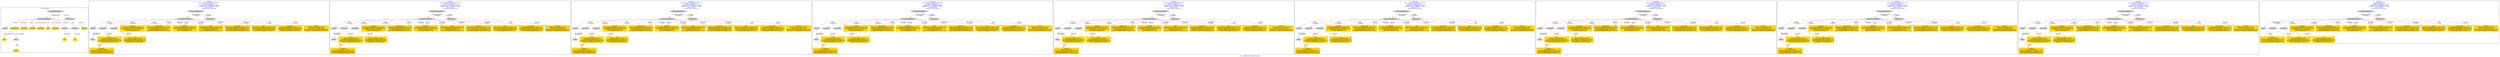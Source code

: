 digraph n0 {
fontcolor="blue"
remincross="true"
label="s14-s-california-african-american.json"
subgraph cluster_0 {
label="1-correct model"
n2[style="filled",color="white",fillcolor="lightgray",label="CulturalHeritageObject1"];
n3[style="filled",color="white",fillcolor="lightgray",label="Person1"];
n4[shape="plaintext",style="filled",fillcolor="gold",label="additionalInfo"];
n5[shape="plaintext",style="filled",fillcolor="gold",label="dimensions"];
n6[shape="plaintext",style="filled",fillcolor="gold",label="technique"];
n7[shape="plaintext",style="filled",fillcolor="gold",label="provenance"];
n8[shape="plaintext",style="filled",fillcolor="gold",label="title"];
n9[shape="plaintext",style="filled",fillcolor="gold",label="accessionId"];
n10[style="filled",color="white",fillcolor="lightgray",label="Concept1"];
n11[style="filled",color="white",fillcolor="lightgray",label="Document1"];
n12[shape="plaintext",style="filled",fillcolor="gold",label="artist"];
n13[style="filled",color="white",fillcolor="lightgray",label="Place1"];
n14[shape="plaintext",style="filled",fillcolor="gold",label="activeAt"];
n15[style="filled",color="white",fillcolor="lightgray",label="EuropeanaAggregation1"];
n16[style="filled",color="white",fillcolor="lightgray",label="WebResource1"];
n17[shape="plaintext",style="filled",fillcolor="gold",label="imageUrl"];
n18[shape="plaintext",style="filled",fillcolor="gold",label="type"];
n19[shape="plaintext",style="filled",fillcolor="gold",label="url"];
}
subgraph cluster_1 {
label="candidate 0\nlink coherence:0.7058823529411765\nnode coherence:0.75\nconfidence:0.7132809307374238\nmapping score:0.5786694011548988\ncost:214.97347\n-precision:0.65-recall:0.65"
n21[style="filled",color="white",fillcolor="lightgray",label="CulturalHeritageObject1"];
n22[style="filled",color="white",fillcolor="lightgray",label="Person1"];
n23[style="filled",color="white",fillcolor="lightgray",label="Document1"];
n24[style="filled",color="white",fillcolor="lightgray",label="Document2"];
n25[style="filled",color="white",fillcolor="lightgray",label="Place1"];
n26[style="filled",color="white",fillcolor="lightgray",label="EuropeanaAggregation1"];
n27[style="filled",color="white",fillcolor="lightgray",label="WebResource1"];
n28[shape="plaintext",style="filled",fillcolor="gold",label="technique\n[CulturalHeritageObject,medium,0.86]\n[CulturalHeritageObject,description,0.091]\n[WebResource,classLink,0.029]\n[Concept,prefLabel,0.02]"];
n29[shape="plaintext",style="filled",fillcolor="gold",label="additionalInfo\n[CulturalHeritageObject,description,0.515]\n[Person,biographicalInformation,0.331]\n[CulturalHeritageObject,title,0.093]\n[CulturalHeritageObject,provenance,0.061]"];
n30[shape="plaintext",style="filled",fillcolor="gold",label="dimensions\n[CulturalHeritageObject,extent,0.91]\n[CulturalHeritageObject,description,0.065]\n[Person,dateOfBirth,0.013]\n[Person,dateOfDeath,0.013]"];
n31[shape="plaintext",style="filled",fillcolor="gold",label="type\n[CulturalHeritageObject,description,0.275]\n[Person,biographicalInformation,0.273]\n[Concept,prefLabel,0.231]\n[CulturalHeritageObject,provenance,0.221]"];
n32[shape="plaintext",style="filled",fillcolor="gold",label="provenance\n[CulturalHeritageObject,provenance,0.675]\n[CulturalHeritageObject,description,0.244]\n[Person,biographicalInformation,0.062]\n[CulturalHeritageObject,rightsHolder,0.019]"];
n33[shape="plaintext",style="filled",fillcolor="gold",label="url\n[Document,classLink,0.965]\n[CulturalHeritageObject,extent,0.014]\n[Person,biographicalInformation,0.012]\n[WebResource,classLink,0.009]"];
n34[shape="plaintext",style="filled",fillcolor="gold",label="imageUrl\n[WebResource,classLink,0.963]\n[Document,classLink,0.018]\n[WebResource,columnSubClassOfLink,0.01]\n[Document,columnSubClassOfLink,0.009]"];
n35[shape="plaintext",style="filled",fillcolor="gold",label="artist\n[Document,classLink,0.86]\n[CulturalHeritageObject,title,0.054]\n[CulturalHeritageObject,description,0.052]\n[Person,nameOfThePerson,0.034]"];
n36[shape="plaintext",style="filled",fillcolor="gold",label="title\n[CulturalHeritageObject,description,0.575]\n[Person,biographicalInformation,0.329]\n[Document,columnSubClassOfLink,0.049]\n[CulturalHeritageObject,title,0.047]"];
n37[shape="plaintext",style="filled",fillcolor="gold",label="activeAt\n[Place,label,0.936]\n[CulturalHeritageObject,description,0.031]\n[Person,biographicalInformation,0.027]\n[CulturalHeritageObject,provenance,0.006]"];
n38[shape="plaintext",style="filled",fillcolor="gold",label="accessionId\n[CulturalHeritageObject,title,0.311]\n[CulturalHeritageObject,provenance,0.249]\n[Document,columnSubClassOfLink,0.22]\n[CulturalHeritageObject,extent,0.22]"];
}
subgraph cluster_2 {
label="candidate 1\nlink coherence:0.7058823529411765\nnode coherence:0.75\nconfidence:0.7132809307374238\nmapping score:0.5786694011548988\ncost:214.97347\n-precision:0.65-recall:0.65"
n40[style="filled",color="white",fillcolor="lightgray",label="CulturalHeritageObject1"];
n41[style="filled",color="white",fillcolor="lightgray",label="Person1"];
n42[style="filled",color="white",fillcolor="lightgray",label="Document1"];
n43[style="filled",color="white",fillcolor="lightgray",label="Document2"];
n44[style="filled",color="white",fillcolor="lightgray",label="Place2"];
n45[style="filled",color="white",fillcolor="lightgray",label="EuropeanaAggregation1"];
n46[style="filled",color="white",fillcolor="lightgray",label="WebResource1"];
n47[shape="plaintext",style="filled",fillcolor="gold",label="technique\n[CulturalHeritageObject,medium,0.86]\n[CulturalHeritageObject,description,0.091]\n[WebResource,classLink,0.029]\n[Concept,prefLabel,0.02]"];
n48[shape="plaintext",style="filled",fillcolor="gold",label="additionalInfo\n[CulturalHeritageObject,description,0.515]\n[Person,biographicalInformation,0.331]\n[CulturalHeritageObject,title,0.093]\n[CulturalHeritageObject,provenance,0.061]"];
n49[shape="plaintext",style="filled",fillcolor="gold",label="activeAt\n[Place,label,0.936]\n[CulturalHeritageObject,description,0.031]\n[Person,biographicalInformation,0.027]\n[CulturalHeritageObject,provenance,0.006]"];
n50[shape="plaintext",style="filled",fillcolor="gold",label="dimensions\n[CulturalHeritageObject,extent,0.91]\n[CulturalHeritageObject,description,0.065]\n[Person,dateOfBirth,0.013]\n[Person,dateOfDeath,0.013]"];
n51[shape="plaintext",style="filled",fillcolor="gold",label="type\n[CulturalHeritageObject,description,0.275]\n[Person,biographicalInformation,0.273]\n[Concept,prefLabel,0.231]\n[CulturalHeritageObject,provenance,0.221]"];
n52[shape="plaintext",style="filled",fillcolor="gold",label="provenance\n[CulturalHeritageObject,provenance,0.675]\n[CulturalHeritageObject,description,0.244]\n[Person,biographicalInformation,0.062]\n[CulturalHeritageObject,rightsHolder,0.019]"];
n53[shape="plaintext",style="filled",fillcolor="gold",label="url\n[Document,classLink,0.965]\n[CulturalHeritageObject,extent,0.014]\n[Person,biographicalInformation,0.012]\n[WebResource,classLink,0.009]"];
n54[shape="plaintext",style="filled",fillcolor="gold",label="imageUrl\n[WebResource,classLink,0.963]\n[Document,classLink,0.018]\n[WebResource,columnSubClassOfLink,0.01]\n[Document,columnSubClassOfLink,0.009]"];
n55[shape="plaintext",style="filled",fillcolor="gold",label="artist\n[Document,classLink,0.86]\n[CulturalHeritageObject,title,0.054]\n[CulturalHeritageObject,description,0.052]\n[Person,nameOfThePerson,0.034]"];
n56[shape="plaintext",style="filled",fillcolor="gold",label="title\n[CulturalHeritageObject,description,0.575]\n[Person,biographicalInformation,0.329]\n[Document,columnSubClassOfLink,0.049]\n[CulturalHeritageObject,title,0.047]"];
n57[shape="plaintext",style="filled",fillcolor="gold",label="accessionId\n[CulturalHeritageObject,title,0.311]\n[CulturalHeritageObject,provenance,0.249]\n[Document,columnSubClassOfLink,0.22]\n[CulturalHeritageObject,extent,0.22]"];
}
subgraph cluster_3 {
label="candidate 2\nlink coherence:0.7058823529411765\nnode coherence:0.75\nconfidence:0.7132809307374238\nmapping score:0.5786694011548988\ncost:214.97347\n-precision:0.65-recall:0.65"
n59[style="filled",color="white",fillcolor="lightgray",label="CulturalHeritageObject1"];
n60[style="filled",color="white",fillcolor="lightgray",label="Person1"];
n61[style="filled",color="white",fillcolor="lightgray",label="Document1"];
n62[style="filled",color="white",fillcolor="lightgray",label="Document2"];
n63[style="filled",color="white",fillcolor="lightgray",label="Place3"];
n64[style="filled",color="white",fillcolor="lightgray",label="EuropeanaAggregation1"];
n65[style="filled",color="white",fillcolor="lightgray",label="WebResource1"];
n66[shape="plaintext",style="filled",fillcolor="gold",label="technique\n[CulturalHeritageObject,medium,0.86]\n[CulturalHeritageObject,description,0.091]\n[WebResource,classLink,0.029]\n[Concept,prefLabel,0.02]"];
n67[shape="plaintext",style="filled",fillcolor="gold",label="additionalInfo\n[CulturalHeritageObject,description,0.515]\n[Person,biographicalInformation,0.331]\n[CulturalHeritageObject,title,0.093]\n[CulturalHeritageObject,provenance,0.061]"];
n68[shape="plaintext",style="filled",fillcolor="gold",label="dimensions\n[CulturalHeritageObject,extent,0.91]\n[CulturalHeritageObject,description,0.065]\n[Person,dateOfBirth,0.013]\n[Person,dateOfDeath,0.013]"];
n69[shape="plaintext",style="filled",fillcolor="gold",label="type\n[CulturalHeritageObject,description,0.275]\n[Person,biographicalInformation,0.273]\n[Concept,prefLabel,0.231]\n[CulturalHeritageObject,provenance,0.221]"];
n70[shape="plaintext",style="filled",fillcolor="gold",label="provenance\n[CulturalHeritageObject,provenance,0.675]\n[CulturalHeritageObject,description,0.244]\n[Person,biographicalInformation,0.062]\n[CulturalHeritageObject,rightsHolder,0.019]"];
n71[shape="plaintext",style="filled",fillcolor="gold",label="url\n[Document,classLink,0.965]\n[CulturalHeritageObject,extent,0.014]\n[Person,biographicalInformation,0.012]\n[WebResource,classLink,0.009]"];
n72[shape="plaintext",style="filled",fillcolor="gold",label="imageUrl\n[WebResource,classLink,0.963]\n[Document,classLink,0.018]\n[WebResource,columnSubClassOfLink,0.01]\n[Document,columnSubClassOfLink,0.009]"];
n73[shape="plaintext",style="filled",fillcolor="gold",label="artist\n[Document,classLink,0.86]\n[CulturalHeritageObject,title,0.054]\n[CulturalHeritageObject,description,0.052]\n[Person,nameOfThePerson,0.034]"];
n74[shape="plaintext",style="filled",fillcolor="gold",label="activeAt\n[Place,label,0.936]\n[CulturalHeritageObject,description,0.031]\n[Person,biographicalInformation,0.027]\n[CulturalHeritageObject,provenance,0.006]"];
n75[shape="plaintext",style="filled",fillcolor="gold",label="title\n[CulturalHeritageObject,description,0.575]\n[Person,biographicalInformation,0.329]\n[Document,columnSubClassOfLink,0.049]\n[CulturalHeritageObject,title,0.047]"];
n76[shape="plaintext",style="filled",fillcolor="gold",label="accessionId\n[CulturalHeritageObject,title,0.311]\n[CulturalHeritageObject,provenance,0.249]\n[Document,columnSubClassOfLink,0.22]\n[CulturalHeritageObject,extent,0.22]"];
}
subgraph cluster_4 {
label="candidate 3\nlink coherence:0.7058823529411765\nnode coherence:0.75\nconfidence:0.7132809307374238\nmapping score:0.5786694011548988\ncost:214.97347\n-precision:0.65-recall:0.65"
n78[style="filled",color="white",fillcolor="lightgray",label="CulturalHeritageObject1"];
n79[style="filled",color="white",fillcolor="lightgray",label="Person1"];
n80[style="filled",color="white",fillcolor="lightgray",label="Document1"];
n81[style="filled",color="white",fillcolor="lightgray",label="Document2"];
n82[style="filled",color="white",fillcolor="lightgray",label="Place4"];
n83[style="filled",color="white",fillcolor="lightgray",label="EuropeanaAggregation1"];
n84[style="filled",color="white",fillcolor="lightgray",label="WebResource1"];
n85[shape="plaintext",style="filled",fillcolor="gold",label="technique\n[CulturalHeritageObject,medium,0.86]\n[CulturalHeritageObject,description,0.091]\n[WebResource,classLink,0.029]\n[Concept,prefLabel,0.02]"];
n86[shape="plaintext",style="filled",fillcolor="gold",label="additionalInfo\n[CulturalHeritageObject,description,0.515]\n[Person,biographicalInformation,0.331]\n[CulturalHeritageObject,title,0.093]\n[CulturalHeritageObject,provenance,0.061]"];
n87[shape="plaintext",style="filled",fillcolor="gold",label="dimensions\n[CulturalHeritageObject,extent,0.91]\n[CulturalHeritageObject,description,0.065]\n[Person,dateOfBirth,0.013]\n[Person,dateOfDeath,0.013]"];
n88[shape="plaintext",style="filled",fillcolor="gold",label="type\n[CulturalHeritageObject,description,0.275]\n[Person,biographicalInformation,0.273]\n[Concept,prefLabel,0.231]\n[CulturalHeritageObject,provenance,0.221]"];
n89[shape="plaintext",style="filled",fillcolor="gold",label="provenance\n[CulturalHeritageObject,provenance,0.675]\n[CulturalHeritageObject,description,0.244]\n[Person,biographicalInformation,0.062]\n[CulturalHeritageObject,rightsHolder,0.019]"];
n90[shape="plaintext",style="filled",fillcolor="gold",label="url\n[Document,classLink,0.965]\n[CulturalHeritageObject,extent,0.014]\n[Person,biographicalInformation,0.012]\n[WebResource,classLink,0.009]"];
n91[shape="plaintext",style="filled",fillcolor="gold",label="imageUrl\n[WebResource,classLink,0.963]\n[Document,classLink,0.018]\n[WebResource,columnSubClassOfLink,0.01]\n[Document,columnSubClassOfLink,0.009]"];
n92[shape="plaintext",style="filled",fillcolor="gold",label="artist\n[Document,classLink,0.86]\n[CulturalHeritageObject,title,0.054]\n[CulturalHeritageObject,description,0.052]\n[Person,nameOfThePerson,0.034]"];
n93[shape="plaintext",style="filled",fillcolor="gold",label="title\n[CulturalHeritageObject,description,0.575]\n[Person,biographicalInformation,0.329]\n[Document,columnSubClassOfLink,0.049]\n[CulturalHeritageObject,title,0.047]"];
n94[shape="plaintext",style="filled",fillcolor="gold",label="activeAt\n[Place,label,0.936]\n[CulturalHeritageObject,description,0.031]\n[Person,biographicalInformation,0.027]\n[CulturalHeritageObject,provenance,0.006]"];
n95[shape="plaintext",style="filled",fillcolor="gold",label="accessionId\n[CulturalHeritageObject,title,0.311]\n[CulturalHeritageObject,provenance,0.249]\n[Document,columnSubClassOfLink,0.22]\n[CulturalHeritageObject,extent,0.22]"];
}
subgraph cluster_5 {
label="candidate 4\nlink coherence:0.7058823529411765\nnode coherence:0.75\nconfidence:0.7132809307374238\nmapping score:0.5786694011548988\ncost:214.97347\n-precision:0.65-recall:0.65"
n97[style="filled",color="white",fillcolor="lightgray",label="CulturalHeritageObject1"];
n98[style="filled",color="white",fillcolor="lightgray",label="Person1"];
n99[style="filled",color="white",fillcolor="lightgray",label="Document1"];
n100[style="filled",color="white",fillcolor="lightgray",label="Document2"];
n101[style="filled",color="white",fillcolor="lightgray",label="Place1"];
n102[style="filled",color="white",fillcolor="lightgray",label="EuropeanaAggregation1"];
n103[style="filled",color="white",fillcolor="lightgray",label="WebResource1"];
n104[shape="plaintext",style="filled",fillcolor="gold",label="technique\n[CulturalHeritageObject,medium,0.86]\n[CulturalHeritageObject,description,0.091]\n[WebResource,classLink,0.029]\n[Concept,prefLabel,0.02]"];
n105[shape="plaintext",style="filled",fillcolor="gold",label="additionalInfo\n[CulturalHeritageObject,description,0.515]\n[Person,biographicalInformation,0.331]\n[CulturalHeritageObject,title,0.093]\n[CulturalHeritageObject,provenance,0.061]"];
n106[shape="plaintext",style="filled",fillcolor="gold",label="dimensions\n[CulturalHeritageObject,extent,0.91]\n[CulturalHeritageObject,description,0.065]\n[Person,dateOfBirth,0.013]\n[Person,dateOfDeath,0.013]"];
n107[shape="plaintext",style="filled",fillcolor="gold",label="type\n[CulturalHeritageObject,description,0.275]\n[Person,biographicalInformation,0.273]\n[Concept,prefLabel,0.231]\n[CulturalHeritageObject,provenance,0.221]"];
n108[shape="plaintext",style="filled",fillcolor="gold",label="provenance\n[CulturalHeritageObject,provenance,0.675]\n[CulturalHeritageObject,description,0.244]\n[Person,biographicalInformation,0.062]\n[CulturalHeritageObject,rightsHolder,0.019]"];
n109[shape="plaintext",style="filled",fillcolor="gold",label="url\n[Document,classLink,0.965]\n[CulturalHeritageObject,extent,0.014]\n[Person,biographicalInformation,0.012]\n[WebResource,classLink,0.009]"];
n110[shape="plaintext",style="filled",fillcolor="gold",label="imageUrl\n[WebResource,classLink,0.963]\n[Document,classLink,0.018]\n[WebResource,columnSubClassOfLink,0.01]\n[Document,columnSubClassOfLink,0.009]"];
n111[shape="plaintext",style="filled",fillcolor="gold",label="artist\n[Document,classLink,0.86]\n[CulturalHeritageObject,title,0.054]\n[CulturalHeritageObject,description,0.052]\n[Person,nameOfThePerson,0.034]"];
n112[shape="plaintext",style="filled",fillcolor="gold",label="title\n[CulturalHeritageObject,description,0.575]\n[Person,biographicalInformation,0.329]\n[Document,columnSubClassOfLink,0.049]\n[CulturalHeritageObject,title,0.047]"];
n113[shape="plaintext",style="filled",fillcolor="gold",label="activeAt\n[Place,label,0.936]\n[CulturalHeritageObject,description,0.031]\n[Person,biographicalInformation,0.027]\n[CulturalHeritageObject,provenance,0.006]"];
n114[shape="plaintext",style="filled",fillcolor="gold",label="accessionId\n[CulturalHeritageObject,title,0.311]\n[CulturalHeritageObject,provenance,0.249]\n[Document,columnSubClassOfLink,0.22]\n[CulturalHeritageObject,extent,0.22]"];
}
subgraph cluster_6 {
label="candidate 5\nlink coherence:0.7058823529411765\nnode coherence:0.75\nconfidence:0.7132809307374238\nmapping score:0.5786694011548988\ncost:214.97379\n-precision:0.65-recall:0.65"
n116[style="filled",color="white",fillcolor="lightgray",label="CulturalHeritageObject1"];
n117[style="filled",color="white",fillcolor="lightgray",label="Person1"];
n118[style="filled",color="white",fillcolor="lightgray",label="Document1"];
n119[style="filled",color="white",fillcolor="lightgray",label="Document2"];
n120[style="filled",color="white",fillcolor="lightgray",label="Place1"];
n121[style="filled",color="white",fillcolor="lightgray",label="EuropeanaAggregation1"];
n122[style="filled",color="white",fillcolor="lightgray",label="WebResource2"];
n123[shape="plaintext",style="filled",fillcolor="gold",label="technique\n[CulturalHeritageObject,medium,0.86]\n[CulturalHeritageObject,description,0.091]\n[WebResource,classLink,0.029]\n[Concept,prefLabel,0.02]"];
n124[shape="plaintext",style="filled",fillcolor="gold",label="additionalInfo\n[CulturalHeritageObject,description,0.515]\n[Person,biographicalInformation,0.331]\n[CulturalHeritageObject,title,0.093]\n[CulturalHeritageObject,provenance,0.061]"];
n125[shape="plaintext",style="filled",fillcolor="gold",label="dimensions\n[CulturalHeritageObject,extent,0.91]\n[CulturalHeritageObject,description,0.065]\n[Person,dateOfBirth,0.013]\n[Person,dateOfDeath,0.013]"];
n126[shape="plaintext",style="filled",fillcolor="gold",label="type\n[CulturalHeritageObject,description,0.275]\n[Person,biographicalInformation,0.273]\n[Concept,prefLabel,0.231]\n[CulturalHeritageObject,provenance,0.221]"];
n127[shape="plaintext",style="filled",fillcolor="gold",label="provenance\n[CulturalHeritageObject,provenance,0.675]\n[CulturalHeritageObject,description,0.244]\n[Person,biographicalInformation,0.062]\n[CulturalHeritageObject,rightsHolder,0.019]"];
n128[shape="plaintext",style="filled",fillcolor="gold",label="url\n[Document,classLink,0.965]\n[CulturalHeritageObject,extent,0.014]\n[Person,biographicalInformation,0.012]\n[WebResource,classLink,0.009]"];
n129[shape="plaintext",style="filled",fillcolor="gold",label="artist\n[Document,classLink,0.86]\n[CulturalHeritageObject,title,0.054]\n[CulturalHeritageObject,description,0.052]\n[Person,nameOfThePerson,0.034]"];
n130[shape="plaintext",style="filled",fillcolor="gold",label="imageUrl\n[WebResource,classLink,0.963]\n[Document,classLink,0.018]\n[WebResource,columnSubClassOfLink,0.01]\n[Document,columnSubClassOfLink,0.009]"];
n131[shape="plaintext",style="filled",fillcolor="gold",label="title\n[CulturalHeritageObject,description,0.575]\n[Person,biographicalInformation,0.329]\n[Document,columnSubClassOfLink,0.049]\n[CulturalHeritageObject,title,0.047]"];
n132[shape="plaintext",style="filled",fillcolor="gold",label="activeAt\n[Place,label,0.936]\n[CulturalHeritageObject,description,0.031]\n[Person,biographicalInformation,0.027]\n[CulturalHeritageObject,provenance,0.006]"];
n133[shape="plaintext",style="filled",fillcolor="gold",label="accessionId\n[CulturalHeritageObject,title,0.311]\n[CulturalHeritageObject,provenance,0.249]\n[Document,columnSubClassOfLink,0.22]\n[CulturalHeritageObject,extent,0.22]"];
}
subgraph cluster_7 {
label="candidate 6\nlink coherence:0.7058823529411765\nnode coherence:0.75\nconfidence:0.7132809307374238\nmapping score:0.5786694011548988\ncost:214.97379\n-precision:0.65-recall:0.65"
n135[style="filled",color="white",fillcolor="lightgray",label="CulturalHeritageObject1"];
n136[style="filled",color="white",fillcolor="lightgray",label="Person1"];
n137[style="filled",color="white",fillcolor="lightgray",label="Document1"];
n138[style="filled",color="white",fillcolor="lightgray",label="Document2"];
n139[style="filled",color="white",fillcolor="lightgray",label="Place2"];
n140[style="filled",color="white",fillcolor="lightgray",label="EuropeanaAggregation1"];
n141[style="filled",color="white",fillcolor="lightgray",label="WebResource2"];
n142[shape="plaintext",style="filled",fillcolor="gold",label="technique\n[CulturalHeritageObject,medium,0.86]\n[CulturalHeritageObject,description,0.091]\n[WebResource,classLink,0.029]\n[Concept,prefLabel,0.02]"];
n143[shape="plaintext",style="filled",fillcolor="gold",label="additionalInfo\n[CulturalHeritageObject,description,0.515]\n[Person,biographicalInformation,0.331]\n[CulturalHeritageObject,title,0.093]\n[CulturalHeritageObject,provenance,0.061]"];
n144[shape="plaintext",style="filled",fillcolor="gold",label="activeAt\n[Place,label,0.936]\n[CulturalHeritageObject,description,0.031]\n[Person,biographicalInformation,0.027]\n[CulturalHeritageObject,provenance,0.006]"];
n145[shape="plaintext",style="filled",fillcolor="gold",label="dimensions\n[CulturalHeritageObject,extent,0.91]\n[CulturalHeritageObject,description,0.065]\n[Person,dateOfBirth,0.013]\n[Person,dateOfDeath,0.013]"];
n146[shape="plaintext",style="filled",fillcolor="gold",label="type\n[CulturalHeritageObject,description,0.275]\n[Person,biographicalInformation,0.273]\n[Concept,prefLabel,0.231]\n[CulturalHeritageObject,provenance,0.221]"];
n147[shape="plaintext",style="filled",fillcolor="gold",label="provenance\n[CulturalHeritageObject,provenance,0.675]\n[CulturalHeritageObject,description,0.244]\n[Person,biographicalInformation,0.062]\n[CulturalHeritageObject,rightsHolder,0.019]"];
n148[shape="plaintext",style="filled",fillcolor="gold",label="url\n[Document,classLink,0.965]\n[CulturalHeritageObject,extent,0.014]\n[Person,biographicalInformation,0.012]\n[WebResource,classLink,0.009]"];
n149[shape="plaintext",style="filled",fillcolor="gold",label="artist\n[Document,classLink,0.86]\n[CulturalHeritageObject,title,0.054]\n[CulturalHeritageObject,description,0.052]\n[Person,nameOfThePerson,0.034]"];
n150[shape="plaintext",style="filled",fillcolor="gold",label="imageUrl\n[WebResource,classLink,0.963]\n[Document,classLink,0.018]\n[WebResource,columnSubClassOfLink,0.01]\n[Document,columnSubClassOfLink,0.009]"];
n151[shape="plaintext",style="filled",fillcolor="gold",label="title\n[CulturalHeritageObject,description,0.575]\n[Person,biographicalInformation,0.329]\n[Document,columnSubClassOfLink,0.049]\n[CulturalHeritageObject,title,0.047]"];
n152[shape="plaintext",style="filled",fillcolor="gold",label="accessionId\n[CulturalHeritageObject,title,0.311]\n[CulturalHeritageObject,provenance,0.249]\n[Document,columnSubClassOfLink,0.22]\n[CulturalHeritageObject,extent,0.22]"];
}
subgraph cluster_8 {
label="candidate 7\nlink coherence:0.7058823529411765\nnode coherence:0.75\nconfidence:0.7132809307374238\nmapping score:0.5786694011548988\ncost:214.97379\n-precision:0.65-recall:0.65"
n154[style="filled",color="white",fillcolor="lightgray",label="CulturalHeritageObject1"];
n155[style="filled",color="white",fillcolor="lightgray",label="Person1"];
n156[style="filled",color="white",fillcolor="lightgray",label="Document1"];
n157[style="filled",color="white",fillcolor="lightgray",label="Document2"];
n158[style="filled",color="white",fillcolor="lightgray",label="Place3"];
n159[style="filled",color="white",fillcolor="lightgray",label="EuropeanaAggregation1"];
n160[style="filled",color="white",fillcolor="lightgray",label="WebResource2"];
n161[shape="plaintext",style="filled",fillcolor="gold",label="technique\n[CulturalHeritageObject,medium,0.86]\n[CulturalHeritageObject,description,0.091]\n[WebResource,classLink,0.029]\n[Concept,prefLabel,0.02]"];
n162[shape="plaintext",style="filled",fillcolor="gold",label="additionalInfo\n[CulturalHeritageObject,description,0.515]\n[Person,biographicalInformation,0.331]\n[CulturalHeritageObject,title,0.093]\n[CulturalHeritageObject,provenance,0.061]"];
n163[shape="plaintext",style="filled",fillcolor="gold",label="dimensions\n[CulturalHeritageObject,extent,0.91]\n[CulturalHeritageObject,description,0.065]\n[Person,dateOfBirth,0.013]\n[Person,dateOfDeath,0.013]"];
n164[shape="plaintext",style="filled",fillcolor="gold",label="type\n[CulturalHeritageObject,description,0.275]\n[Person,biographicalInformation,0.273]\n[Concept,prefLabel,0.231]\n[CulturalHeritageObject,provenance,0.221]"];
n165[shape="plaintext",style="filled",fillcolor="gold",label="provenance\n[CulturalHeritageObject,provenance,0.675]\n[CulturalHeritageObject,description,0.244]\n[Person,biographicalInformation,0.062]\n[CulturalHeritageObject,rightsHolder,0.019]"];
n166[shape="plaintext",style="filled",fillcolor="gold",label="url\n[Document,classLink,0.965]\n[CulturalHeritageObject,extent,0.014]\n[Person,biographicalInformation,0.012]\n[WebResource,classLink,0.009]"];
n167[shape="plaintext",style="filled",fillcolor="gold",label="artist\n[Document,classLink,0.86]\n[CulturalHeritageObject,title,0.054]\n[CulturalHeritageObject,description,0.052]\n[Person,nameOfThePerson,0.034]"];
n168[shape="plaintext",style="filled",fillcolor="gold",label="activeAt\n[Place,label,0.936]\n[CulturalHeritageObject,description,0.031]\n[Person,biographicalInformation,0.027]\n[CulturalHeritageObject,provenance,0.006]"];
n169[shape="plaintext",style="filled",fillcolor="gold",label="imageUrl\n[WebResource,classLink,0.963]\n[Document,classLink,0.018]\n[WebResource,columnSubClassOfLink,0.01]\n[Document,columnSubClassOfLink,0.009]"];
n170[shape="plaintext",style="filled",fillcolor="gold",label="title\n[CulturalHeritageObject,description,0.575]\n[Person,biographicalInformation,0.329]\n[Document,columnSubClassOfLink,0.049]\n[CulturalHeritageObject,title,0.047]"];
n171[shape="plaintext",style="filled",fillcolor="gold",label="accessionId\n[CulturalHeritageObject,title,0.311]\n[CulturalHeritageObject,provenance,0.249]\n[Document,columnSubClassOfLink,0.22]\n[CulturalHeritageObject,extent,0.22]"];
}
subgraph cluster_9 {
label="candidate 8\nlink coherence:0.7058823529411765\nnode coherence:0.75\nconfidence:0.7132809307374238\nmapping score:0.5786694011548988\ncost:214.97379\n-precision:0.65-recall:0.65"
n173[style="filled",color="white",fillcolor="lightgray",label="CulturalHeritageObject1"];
n174[style="filled",color="white",fillcolor="lightgray",label="Person1"];
n175[style="filled",color="white",fillcolor="lightgray",label="Document1"];
n176[style="filled",color="white",fillcolor="lightgray",label="Document2"];
n177[style="filled",color="white",fillcolor="lightgray",label="Place4"];
n178[style="filled",color="white",fillcolor="lightgray",label="EuropeanaAggregation1"];
n179[style="filled",color="white",fillcolor="lightgray",label="WebResource2"];
n180[shape="plaintext",style="filled",fillcolor="gold",label="technique\n[CulturalHeritageObject,medium,0.86]\n[CulturalHeritageObject,description,0.091]\n[WebResource,classLink,0.029]\n[Concept,prefLabel,0.02]"];
n181[shape="plaintext",style="filled",fillcolor="gold",label="additionalInfo\n[CulturalHeritageObject,description,0.515]\n[Person,biographicalInformation,0.331]\n[CulturalHeritageObject,title,0.093]\n[CulturalHeritageObject,provenance,0.061]"];
n182[shape="plaintext",style="filled",fillcolor="gold",label="dimensions\n[CulturalHeritageObject,extent,0.91]\n[CulturalHeritageObject,description,0.065]\n[Person,dateOfBirth,0.013]\n[Person,dateOfDeath,0.013]"];
n183[shape="plaintext",style="filled",fillcolor="gold",label="type\n[CulturalHeritageObject,description,0.275]\n[Person,biographicalInformation,0.273]\n[Concept,prefLabel,0.231]\n[CulturalHeritageObject,provenance,0.221]"];
n184[shape="plaintext",style="filled",fillcolor="gold",label="provenance\n[CulturalHeritageObject,provenance,0.675]\n[CulturalHeritageObject,description,0.244]\n[Person,biographicalInformation,0.062]\n[CulturalHeritageObject,rightsHolder,0.019]"];
n185[shape="plaintext",style="filled",fillcolor="gold",label="url\n[Document,classLink,0.965]\n[CulturalHeritageObject,extent,0.014]\n[Person,biographicalInformation,0.012]\n[WebResource,classLink,0.009]"];
n186[shape="plaintext",style="filled",fillcolor="gold",label="artist\n[Document,classLink,0.86]\n[CulturalHeritageObject,title,0.054]\n[CulturalHeritageObject,description,0.052]\n[Person,nameOfThePerson,0.034]"];
n187[shape="plaintext",style="filled",fillcolor="gold",label="imageUrl\n[WebResource,classLink,0.963]\n[Document,classLink,0.018]\n[WebResource,columnSubClassOfLink,0.01]\n[Document,columnSubClassOfLink,0.009]"];
n188[shape="plaintext",style="filled",fillcolor="gold",label="title\n[CulturalHeritageObject,description,0.575]\n[Person,biographicalInformation,0.329]\n[Document,columnSubClassOfLink,0.049]\n[CulturalHeritageObject,title,0.047]"];
n189[shape="plaintext",style="filled",fillcolor="gold",label="activeAt\n[Place,label,0.936]\n[CulturalHeritageObject,description,0.031]\n[Person,biographicalInformation,0.027]\n[CulturalHeritageObject,provenance,0.006]"];
n190[shape="plaintext",style="filled",fillcolor="gold",label="accessionId\n[CulturalHeritageObject,title,0.311]\n[CulturalHeritageObject,provenance,0.249]\n[Document,columnSubClassOfLink,0.22]\n[CulturalHeritageObject,extent,0.22]"];
}
subgraph cluster_10 {
label="candidate 9\nlink coherence:0.6875\nnode coherence:0.75\nconfidence:0.7132809307374238\nmapping score:0.5786694011548988\ncost:213.98321\n-precision:0.62-recall:0.59"
n192[style="filled",color="white",fillcolor="lightgray",label="CulturalHeritageObject1"];
n193[style="filled",color="white",fillcolor="lightgray",label="Place1"];
n194[style="filled",color="white",fillcolor="lightgray",label="Document1"];
n195[style="filled",color="white",fillcolor="lightgray",label="Document2"];
n196[style="filled",color="white",fillcolor="lightgray",label="EuropeanaAggregation1"];
n197[style="filled",color="white",fillcolor="lightgray",label="WebResource1"];
n198[shape="plaintext",style="filled",fillcolor="gold",label="technique\n[CulturalHeritageObject,medium,0.86]\n[CulturalHeritageObject,description,0.091]\n[WebResource,classLink,0.029]\n[Concept,prefLabel,0.02]"];
n199[shape="plaintext",style="filled",fillcolor="gold",label="additionalInfo\n[CulturalHeritageObject,description,0.515]\n[Person,biographicalInformation,0.331]\n[CulturalHeritageObject,title,0.093]\n[CulturalHeritageObject,provenance,0.061]"];
n200[shape="plaintext",style="filled",fillcolor="gold",label="dimensions\n[CulturalHeritageObject,extent,0.91]\n[CulturalHeritageObject,description,0.065]\n[Person,dateOfBirth,0.013]\n[Person,dateOfDeath,0.013]"];
n201[shape="plaintext",style="filled",fillcolor="gold",label="type\n[CulturalHeritageObject,description,0.275]\n[Person,biographicalInformation,0.273]\n[Concept,prefLabel,0.231]\n[CulturalHeritageObject,provenance,0.221]"];
n202[shape="plaintext",style="filled",fillcolor="gold",label="provenance\n[CulturalHeritageObject,provenance,0.675]\n[CulturalHeritageObject,description,0.244]\n[Person,biographicalInformation,0.062]\n[CulturalHeritageObject,rightsHolder,0.019]"];
n203[shape="plaintext",style="filled",fillcolor="gold",label="url\n[Document,classLink,0.965]\n[CulturalHeritageObject,extent,0.014]\n[Person,biographicalInformation,0.012]\n[WebResource,classLink,0.009]"];
n204[shape="plaintext",style="filled",fillcolor="gold",label="imageUrl\n[WebResource,classLink,0.963]\n[Document,classLink,0.018]\n[WebResource,columnSubClassOfLink,0.01]\n[Document,columnSubClassOfLink,0.009]"];
n205[shape="plaintext",style="filled",fillcolor="gold",label="artist\n[Document,classLink,0.86]\n[CulturalHeritageObject,title,0.054]\n[CulturalHeritageObject,description,0.052]\n[Person,nameOfThePerson,0.034]"];
n206[shape="plaintext",style="filled",fillcolor="gold",label="title\n[CulturalHeritageObject,description,0.575]\n[Person,biographicalInformation,0.329]\n[Document,columnSubClassOfLink,0.049]\n[CulturalHeritageObject,title,0.047]"];
n207[shape="plaintext",style="filled",fillcolor="gold",label="activeAt\n[Place,label,0.936]\n[CulturalHeritageObject,description,0.031]\n[Person,biographicalInformation,0.027]\n[CulturalHeritageObject,provenance,0.006]"];
n208[shape="plaintext",style="filled",fillcolor="gold",label="accessionId\n[CulturalHeritageObject,title,0.311]\n[CulturalHeritageObject,provenance,0.249]\n[Document,columnSubClassOfLink,0.22]\n[CulturalHeritageObject,extent,0.22]"];
}
n2 -> n3[color="brown",fontcolor="black",label="creator"]
n2 -> n4[color="brown",fontcolor="black",label="description"]
n2 -> n5[color="brown",fontcolor="black",label="extent"]
n2 -> n6[color="brown",fontcolor="black",label="medium"]
n2 -> n7[color="brown",fontcolor="black",label="provenance"]
n2 -> n8[color="brown",fontcolor="black",label="title"]
n2 -> n9[color="brown",fontcolor="black",label="accessionNumber"]
n2 -> n10[color="brown",fontcolor="black",label="hasType"]
n2 -> n11[color="brown",fontcolor="black",label="page"]
n3 -> n12[color="brown",fontcolor="black",label="nameOfThePerson"]
n3 -> n13[color="brown",fontcolor="black",label="associatedPlace"]
n13 -> n14[color="brown",fontcolor="black",label="label"]
n15 -> n2[color="brown",fontcolor="black",label="aggregatedCHO"]
n15 -> n16[color="brown",fontcolor="black",label="hasView"]
n16 -> n17[color="brown",fontcolor="black",label="classLink"]
n10 -> n18[color="brown",fontcolor="black",label="prefLabel"]
n11 -> n19[color="brown",fontcolor="black",label="classLink"]
n21 -> n22[color="brown",fontcolor="black",label="creator\nw=0.99302"]
n21 -> n23[color="brown",fontcolor="black",label="page\nw=0.99765"]
n21 -> n24[color="brown",fontcolor="black",label="page\nw=0.99765"]
n22 -> n25[color="brown",fontcolor="black",label="placeOfBirth\nw=0.99713"]
n26 -> n21[color="brown",fontcolor="black",label="aggregatedCHO\nw=0.99421"]
n26 -> n27[color="brown",fontcolor="black",label="hasView\nw=0.99381"]
n21 -> n28[color="brown",fontcolor="black",label="medium\nw=1.0"]
n21 -> n29[color="brown",fontcolor="black",label="description\nw=1.0"]
n21 -> n30[color="brown",fontcolor="black",label="extent\nw=1.0"]
n21 -> n31[color="brown",fontcolor="black",label="description\nw=100.0"]
n21 -> n32[color="brown",fontcolor="black",label="provenance\nw=1.0"]
n24 -> n33[color="brown",fontcolor="black",label="classLink\nw=1.0"]
n27 -> n34[color="brown",fontcolor="black",label="classLink\nw=1.0"]
n23 -> n35[color="brown",fontcolor="black",label="classLink\nw=1.0"]
n21 -> n36[color="brown",fontcolor="black",label="description\nw=100.0"]
n25 -> n37[color="brown",fontcolor="black",label="label\nw=1.0"]
n21 -> n38[color="brown",fontcolor="black",label="title\nw=1.0"]
n40 -> n41[color="brown",fontcolor="black",label="creator\nw=0.99302"]
n40 -> n42[color="brown",fontcolor="black",label="page\nw=0.99765"]
n40 -> n43[color="brown",fontcolor="black",label="page\nw=0.99765"]
n41 -> n44[color="brown",fontcolor="black",label="placeOfBirth\nw=0.99713"]
n45 -> n40[color="brown",fontcolor="black",label="aggregatedCHO\nw=0.99421"]
n45 -> n46[color="brown",fontcolor="black",label="hasView\nw=0.99381"]
n40 -> n47[color="brown",fontcolor="black",label="medium\nw=1.0"]
n40 -> n48[color="brown",fontcolor="black",label="description\nw=1.0"]
n44 -> n49[color="brown",fontcolor="black",label="label\nw=1.0"]
n40 -> n50[color="brown",fontcolor="black",label="extent\nw=1.0"]
n40 -> n51[color="brown",fontcolor="black",label="description\nw=100.0"]
n40 -> n52[color="brown",fontcolor="black",label="provenance\nw=1.0"]
n43 -> n53[color="brown",fontcolor="black",label="classLink\nw=1.0"]
n46 -> n54[color="brown",fontcolor="black",label="classLink\nw=1.0"]
n42 -> n55[color="brown",fontcolor="black",label="classLink\nw=1.0"]
n40 -> n56[color="brown",fontcolor="black",label="description\nw=100.0"]
n40 -> n57[color="brown",fontcolor="black",label="title\nw=1.0"]
n59 -> n60[color="brown",fontcolor="black",label="creator\nw=0.99302"]
n59 -> n61[color="brown",fontcolor="black",label="page\nw=0.99765"]
n59 -> n62[color="brown",fontcolor="black",label="page\nw=0.99765"]
n60 -> n63[color="brown",fontcolor="black",label="placeOfBirth\nw=0.99713"]
n64 -> n59[color="brown",fontcolor="black",label="aggregatedCHO\nw=0.99421"]
n64 -> n65[color="brown",fontcolor="black",label="hasView\nw=0.99381"]
n59 -> n66[color="brown",fontcolor="black",label="medium\nw=1.0"]
n59 -> n67[color="brown",fontcolor="black",label="description\nw=1.0"]
n59 -> n68[color="brown",fontcolor="black",label="extent\nw=1.0"]
n59 -> n69[color="brown",fontcolor="black",label="description\nw=100.0"]
n59 -> n70[color="brown",fontcolor="black",label="provenance\nw=1.0"]
n62 -> n71[color="brown",fontcolor="black",label="classLink\nw=1.0"]
n65 -> n72[color="brown",fontcolor="black",label="classLink\nw=1.0"]
n61 -> n73[color="brown",fontcolor="black",label="classLink\nw=1.0"]
n63 -> n74[color="brown",fontcolor="black",label="label\nw=1.0"]
n59 -> n75[color="brown",fontcolor="black",label="description\nw=100.0"]
n59 -> n76[color="brown",fontcolor="black",label="title\nw=1.0"]
n78 -> n79[color="brown",fontcolor="black",label="creator\nw=0.99302"]
n78 -> n80[color="brown",fontcolor="black",label="page\nw=0.99765"]
n78 -> n81[color="brown",fontcolor="black",label="page\nw=0.99765"]
n79 -> n82[color="brown",fontcolor="black",label="placeOfBirth\nw=0.99713"]
n83 -> n78[color="brown",fontcolor="black",label="aggregatedCHO\nw=0.99421"]
n83 -> n84[color="brown",fontcolor="black",label="hasView\nw=0.99381"]
n78 -> n85[color="brown",fontcolor="black",label="medium\nw=1.0"]
n78 -> n86[color="brown",fontcolor="black",label="description\nw=1.0"]
n78 -> n87[color="brown",fontcolor="black",label="extent\nw=1.0"]
n78 -> n88[color="brown",fontcolor="black",label="description\nw=100.0"]
n78 -> n89[color="brown",fontcolor="black",label="provenance\nw=1.0"]
n81 -> n90[color="brown",fontcolor="black",label="classLink\nw=1.0"]
n84 -> n91[color="brown",fontcolor="black",label="classLink\nw=1.0"]
n80 -> n92[color="brown",fontcolor="black",label="classLink\nw=1.0"]
n78 -> n93[color="brown",fontcolor="black",label="description\nw=100.0"]
n82 -> n94[color="brown",fontcolor="black",label="label\nw=1.0"]
n78 -> n95[color="brown",fontcolor="black",label="title\nw=1.0"]
n97 -> n98[color="brown",fontcolor="black",label="creator\nw=0.99302"]
n97 -> n99[color="brown",fontcolor="black",label="page\nw=0.99765"]
n97 -> n100[color="brown",fontcolor="black",label="page\nw=0.99765"]
n98 -> n101[color="brown",fontcolor="black",label="placeOfBirth\nw=0.99713"]
n102 -> n97[color="brown",fontcolor="black",label="aggregatedCHO\nw=0.99421"]
n102 -> n103[color="brown",fontcolor="black",label="hasView\nw=0.99381"]
n97 -> n104[color="brown",fontcolor="black",label="medium\nw=1.0"]
n97 -> n105[color="brown",fontcolor="black",label="description\nw=1.0"]
n97 -> n106[color="brown",fontcolor="black",label="extent\nw=1.0"]
n97 -> n107[color="brown",fontcolor="black",label="description\nw=100.0"]
n97 -> n108[color="brown",fontcolor="black",label="provenance\nw=1.0"]
n99 -> n109[color="brown",fontcolor="black",label="classLink\nw=1.0"]
n103 -> n110[color="brown",fontcolor="black",label="classLink\nw=1.0"]
n100 -> n111[color="brown",fontcolor="black",label="classLink\nw=1.0"]
n97 -> n112[color="brown",fontcolor="black",label="description\nw=100.0"]
n101 -> n113[color="brown",fontcolor="black",label="label\nw=1.0"]
n97 -> n114[color="brown",fontcolor="black",label="title\nw=1.0"]
n116 -> n117[color="brown",fontcolor="black",label="creator\nw=0.99302"]
n116 -> n118[color="brown",fontcolor="black",label="page\nw=0.99765"]
n116 -> n119[color="brown",fontcolor="black",label="page\nw=0.99765"]
n117 -> n120[color="brown",fontcolor="black",label="placeOfBirth\nw=0.99713"]
n121 -> n116[color="brown",fontcolor="black",label="aggregatedCHO\nw=0.99421"]
n121 -> n122[color="brown",fontcolor="black",label="hasView\nw=0.99413"]
n116 -> n123[color="brown",fontcolor="black",label="medium\nw=1.0"]
n116 -> n124[color="brown",fontcolor="black",label="description\nw=1.0"]
n116 -> n125[color="brown",fontcolor="black",label="extent\nw=1.0"]
n116 -> n126[color="brown",fontcolor="black",label="description\nw=100.0"]
n116 -> n127[color="brown",fontcolor="black",label="provenance\nw=1.0"]
n119 -> n128[color="brown",fontcolor="black",label="classLink\nw=1.0"]
n118 -> n129[color="brown",fontcolor="black",label="classLink\nw=1.0"]
n122 -> n130[color="brown",fontcolor="black",label="classLink\nw=1.0"]
n116 -> n131[color="brown",fontcolor="black",label="description\nw=100.0"]
n120 -> n132[color="brown",fontcolor="black",label="label\nw=1.0"]
n116 -> n133[color="brown",fontcolor="black",label="title\nw=1.0"]
n135 -> n136[color="brown",fontcolor="black",label="creator\nw=0.99302"]
n135 -> n137[color="brown",fontcolor="black",label="page\nw=0.99765"]
n135 -> n138[color="brown",fontcolor="black",label="page\nw=0.99765"]
n136 -> n139[color="brown",fontcolor="black",label="placeOfBirth\nw=0.99713"]
n140 -> n135[color="brown",fontcolor="black",label="aggregatedCHO\nw=0.99421"]
n140 -> n141[color="brown",fontcolor="black",label="hasView\nw=0.99413"]
n135 -> n142[color="brown",fontcolor="black",label="medium\nw=1.0"]
n135 -> n143[color="brown",fontcolor="black",label="description\nw=1.0"]
n139 -> n144[color="brown",fontcolor="black",label="label\nw=1.0"]
n135 -> n145[color="brown",fontcolor="black",label="extent\nw=1.0"]
n135 -> n146[color="brown",fontcolor="black",label="description\nw=100.0"]
n135 -> n147[color="brown",fontcolor="black",label="provenance\nw=1.0"]
n138 -> n148[color="brown",fontcolor="black",label="classLink\nw=1.0"]
n137 -> n149[color="brown",fontcolor="black",label="classLink\nw=1.0"]
n141 -> n150[color="brown",fontcolor="black",label="classLink\nw=1.0"]
n135 -> n151[color="brown",fontcolor="black",label="description\nw=100.0"]
n135 -> n152[color="brown",fontcolor="black",label="title\nw=1.0"]
n154 -> n155[color="brown",fontcolor="black",label="creator\nw=0.99302"]
n154 -> n156[color="brown",fontcolor="black",label="page\nw=0.99765"]
n154 -> n157[color="brown",fontcolor="black",label="page\nw=0.99765"]
n155 -> n158[color="brown",fontcolor="black",label="placeOfBirth\nw=0.99713"]
n159 -> n154[color="brown",fontcolor="black",label="aggregatedCHO\nw=0.99421"]
n159 -> n160[color="brown",fontcolor="black",label="hasView\nw=0.99413"]
n154 -> n161[color="brown",fontcolor="black",label="medium\nw=1.0"]
n154 -> n162[color="brown",fontcolor="black",label="description\nw=1.0"]
n154 -> n163[color="brown",fontcolor="black",label="extent\nw=1.0"]
n154 -> n164[color="brown",fontcolor="black",label="description\nw=100.0"]
n154 -> n165[color="brown",fontcolor="black",label="provenance\nw=1.0"]
n157 -> n166[color="brown",fontcolor="black",label="classLink\nw=1.0"]
n156 -> n167[color="brown",fontcolor="black",label="classLink\nw=1.0"]
n158 -> n168[color="brown",fontcolor="black",label="label\nw=1.0"]
n160 -> n169[color="brown",fontcolor="black",label="classLink\nw=1.0"]
n154 -> n170[color="brown",fontcolor="black",label="description\nw=100.0"]
n154 -> n171[color="brown",fontcolor="black",label="title\nw=1.0"]
n173 -> n174[color="brown",fontcolor="black",label="creator\nw=0.99302"]
n173 -> n175[color="brown",fontcolor="black",label="page\nw=0.99765"]
n173 -> n176[color="brown",fontcolor="black",label="page\nw=0.99765"]
n174 -> n177[color="brown",fontcolor="black",label="placeOfBirth\nw=0.99713"]
n178 -> n173[color="brown",fontcolor="black",label="aggregatedCHO\nw=0.99421"]
n178 -> n179[color="brown",fontcolor="black",label="hasView\nw=0.99413"]
n173 -> n180[color="brown",fontcolor="black",label="medium\nw=1.0"]
n173 -> n181[color="brown",fontcolor="black",label="description\nw=1.0"]
n173 -> n182[color="brown",fontcolor="black",label="extent\nw=1.0"]
n173 -> n183[color="brown",fontcolor="black",label="description\nw=100.0"]
n173 -> n184[color="brown",fontcolor="black",label="provenance\nw=1.0"]
n176 -> n185[color="brown",fontcolor="black",label="classLink\nw=1.0"]
n175 -> n186[color="brown",fontcolor="black",label="classLink\nw=1.0"]
n179 -> n187[color="brown",fontcolor="black",label="classLink\nw=1.0"]
n173 -> n188[color="brown",fontcolor="black",label="description\nw=100.0"]
n177 -> n189[color="brown",fontcolor="black",label="label\nw=1.0"]
n173 -> n190[color="brown",fontcolor="black",label="title\nw=1.0"]
n192 -> n193[color="brown",fontcolor="black",label="associatedPlace\nw=0.99989"]
n192 -> n194[color="brown",fontcolor="black",label="page\nw=0.99765"]
n192 -> n195[color="brown",fontcolor="black",label="page\nw=0.99765"]
n196 -> n192[color="brown",fontcolor="black",label="aggregatedCHO\nw=0.99421"]
n196 -> n197[color="brown",fontcolor="black",label="hasView\nw=0.99381"]
n192 -> n198[color="brown",fontcolor="black",label="medium\nw=1.0"]
n192 -> n199[color="brown",fontcolor="black",label="description\nw=1.0"]
n192 -> n200[color="brown",fontcolor="black",label="extent\nw=1.0"]
n192 -> n201[color="brown",fontcolor="black",label="description\nw=100.0"]
n192 -> n202[color="brown",fontcolor="black",label="provenance\nw=1.0"]
n195 -> n203[color="brown",fontcolor="black",label="classLink\nw=1.0"]
n197 -> n204[color="brown",fontcolor="black",label="classLink\nw=1.0"]
n194 -> n205[color="brown",fontcolor="black",label="classLink\nw=1.0"]
n192 -> n206[color="brown",fontcolor="black",label="description\nw=100.0"]
n193 -> n207[color="brown",fontcolor="black",label="label\nw=1.0"]
n192 -> n208[color="brown",fontcolor="black",label="title\nw=1.0"]
}
